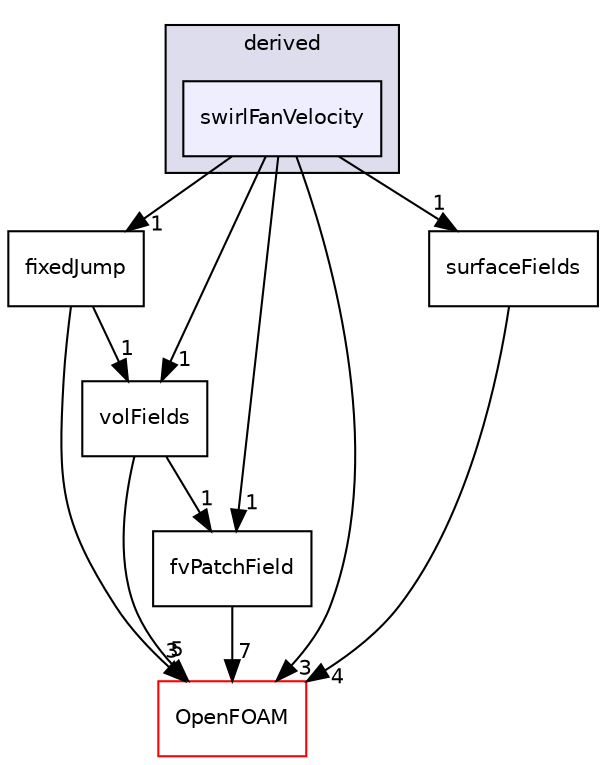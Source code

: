 digraph "src/finiteVolume/fields/fvPatchFields/derived/swirlFanVelocity" {
  bgcolor=transparent;
  compound=true
  node [ fontsize="10", fontname="Helvetica"];
  edge [ labelfontsize="10", labelfontname="Helvetica"];
  subgraph clusterdir_ece9aa6b5af9a7776a75b0c1993b0910 {
    graph [ bgcolor="#ddddee", pencolor="black", label="derived" fontname="Helvetica", fontsize="10", URL="dir_ece9aa6b5af9a7776a75b0c1993b0910.html"]
  dir_2f79f52281dac0514064991d4561ae72 [shape=box, label="swirlFanVelocity", style="filled", fillcolor="#eeeeff", pencolor="black", URL="dir_2f79f52281dac0514064991d4561ae72.html"];
  }
  dir_45d27aa50d1a91bd6d742cd3ce2e55cc [shape=box label="fixedJump" URL="dir_45d27aa50d1a91bd6d742cd3ce2e55cc.html"];
  dir_6b9423849569a7ee618201e7cfce9eaa [shape=box label="fvPatchField" URL="dir_6b9423849569a7ee618201e7cfce9eaa.html"];
  dir_bd8bf7fa65467c460a50eacc456ce356 [shape=box label="volFields" URL="dir_bd8bf7fa65467c460a50eacc456ce356.html"];
  dir_c5473ff19b20e6ec4dfe5c310b3778a8 [shape=box label="OpenFOAM" color="red" URL="dir_c5473ff19b20e6ec4dfe5c310b3778a8.html"];
  dir_606ba9250f9107f82f779cbd3e87c3a5 [shape=box label="surfaceFields" URL="dir_606ba9250f9107f82f779cbd3e87c3a5.html"];
  dir_45d27aa50d1a91bd6d742cd3ce2e55cc->dir_bd8bf7fa65467c460a50eacc456ce356 [headlabel="1", labeldistance=1.5 headhref="dir_000930_001029.html"];
  dir_45d27aa50d1a91bd6d742cd3ce2e55cc->dir_c5473ff19b20e6ec4dfe5c310b3778a8 [headlabel="3", labeldistance=1.5 headhref="dir_000930_002151.html"];
  dir_6b9423849569a7ee618201e7cfce9eaa->dir_c5473ff19b20e6ec4dfe5c310b3778a8 [headlabel="7", labeldistance=1.5 headhref="dir_001008_002151.html"];
  dir_bd8bf7fa65467c460a50eacc456ce356->dir_6b9423849569a7ee618201e7cfce9eaa [headlabel="1", labeldistance=1.5 headhref="dir_001029_001008.html"];
  dir_bd8bf7fa65467c460a50eacc456ce356->dir_c5473ff19b20e6ec4dfe5c310b3778a8 [headlabel="5", labeldistance=1.5 headhref="dir_001029_002151.html"];
  dir_2f79f52281dac0514064991d4561ae72->dir_45d27aa50d1a91bd6d742cd3ce2e55cc [headlabel="1", labeldistance=1.5 headhref="dir_000982_000930.html"];
  dir_2f79f52281dac0514064991d4561ae72->dir_6b9423849569a7ee618201e7cfce9eaa [headlabel="1", labeldistance=1.5 headhref="dir_000982_001008.html"];
  dir_2f79f52281dac0514064991d4561ae72->dir_bd8bf7fa65467c460a50eacc456ce356 [headlabel="1", labeldistance=1.5 headhref="dir_000982_001029.html"];
  dir_2f79f52281dac0514064991d4561ae72->dir_c5473ff19b20e6ec4dfe5c310b3778a8 [headlabel="3", labeldistance=1.5 headhref="dir_000982_002151.html"];
  dir_2f79f52281dac0514064991d4561ae72->dir_606ba9250f9107f82f779cbd3e87c3a5 [headlabel="1", labeldistance=1.5 headhref="dir_000982_001028.html"];
  dir_606ba9250f9107f82f779cbd3e87c3a5->dir_c5473ff19b20e6ec4dfe5c310b3778a8 [headlabel="4", labeldistance=1.5 headhref="dir_001028_002151.html"];
}
